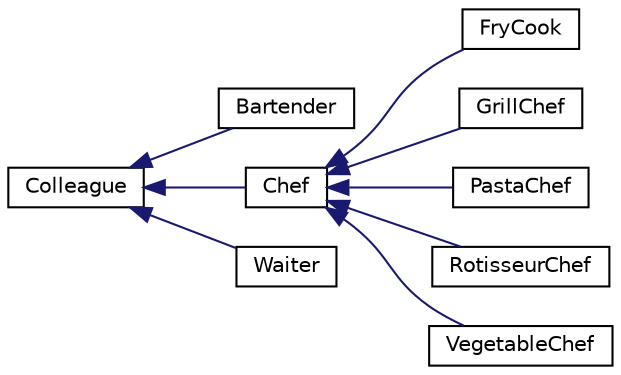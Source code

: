 digraph "Graphical Class Hierarchy"
{
 // LATEX_PDF_SIZE
  edge [fontname="Helvetica",fontsize="10",labelfontname="Helvetica",labelfontsize="10"];
  node [fontname="Helvetica",fontsize="10",shape=record];
  rankdir="LR";
  Node0 [label="Colleague",height=0.2,width=0.4,color="black", fillcolor="white", style="filled",URL="$classColleague.html",tooltip="The Colleague class is an abstract base class that defines the interface for objects that communicate..."];
  Node0 -> Node1 [dir="back",color="midnightblue",fontsize="10",style="solid",fontname="Helvetica"];
  Node1 [label="Bartender",height=0.2,width=0.4,color="black", fillcolor="white", style="filled",URL="$classBartender.html",tooltip="The Bartender class is a concrete Colleague in the Mediator design pattern."];
  Node0 -> Node2 [dir="back",color="midnightblue",fontsize="10",style="solid",fontname="Helvetica"];
  Node2 [label="Chef",height=0.2,width=0.4,color="black", fillcolor="white", style="filled",URL="$classChef.html",tooltip="The Chef class is an abstract base class that defines the interface for creating meals and receiving ..."];
  Node2 -> Node3 [dir="back",color="midnightblue",fontsize="10",style="solid",fontname="Helvetica"];
  Node3 [label="FryCook",height=0.2,width=0.4,color="black", fillcolor="white", style="filled",URL="$classFryCook.html",tooltip=" "];
  Node2 -> Node4 [dir="back",color="midnightblue",fontsize="10",style="solid",fontname="Helvetica"];
  Node4 [label="GrillChef",height=0.2,width=0.4,color="black", fillcolor="white", style="filled",URL="$classGrillChef.html",tooltip="The GrillChef class is a concrete class that inherits from the Chef abstract class."];
  Node2 -> Node5 [dir="back",color="midnightblue",fontsize="10",style="solid",fontname="Helvetica"];
  Node5 [label="PastaChef",height=0.2,width=0.4,color="black", fillcolor="white", style="filled",URL="$classPastaChef.html",tooltip=" "];
  Node2 -> Node6 [dir="back",color="midnightblue",fontsize="10",style="solid",fontname="Helvetica"];
  Node6 [label="RotisseurChef",height=0.2,width=0.4,color="black", fillcolor="white", style="filled",URL="$classRotisseurChef.html",tooltip=" "];
  Node2 -> Node7 [dir="back",color="midnightblue",fontsize="10",style="solid",fontname="Helvetica"];
  Node7 [label="VegetableChef",height=0.2,width=0.4,color="black", fillcolor="white", style="filled",URL="$classVegetableChef.html",tooltip="A class representing a vegetable chef that inherits from Chef."];
  Node0 -> Node8 [dir="back",color="midnightblue",fontsize="10",style="solid",fontname="Helvetica"];
  Node8 [label="Waiter",height=0.2,width=0.4,color="black", fillcolor="white", style="filled",URL="$classWaiter.html",tooltip="The Waiter class represents a colleague who takes orders from tables, presents food and drinks to tab..."];
}
